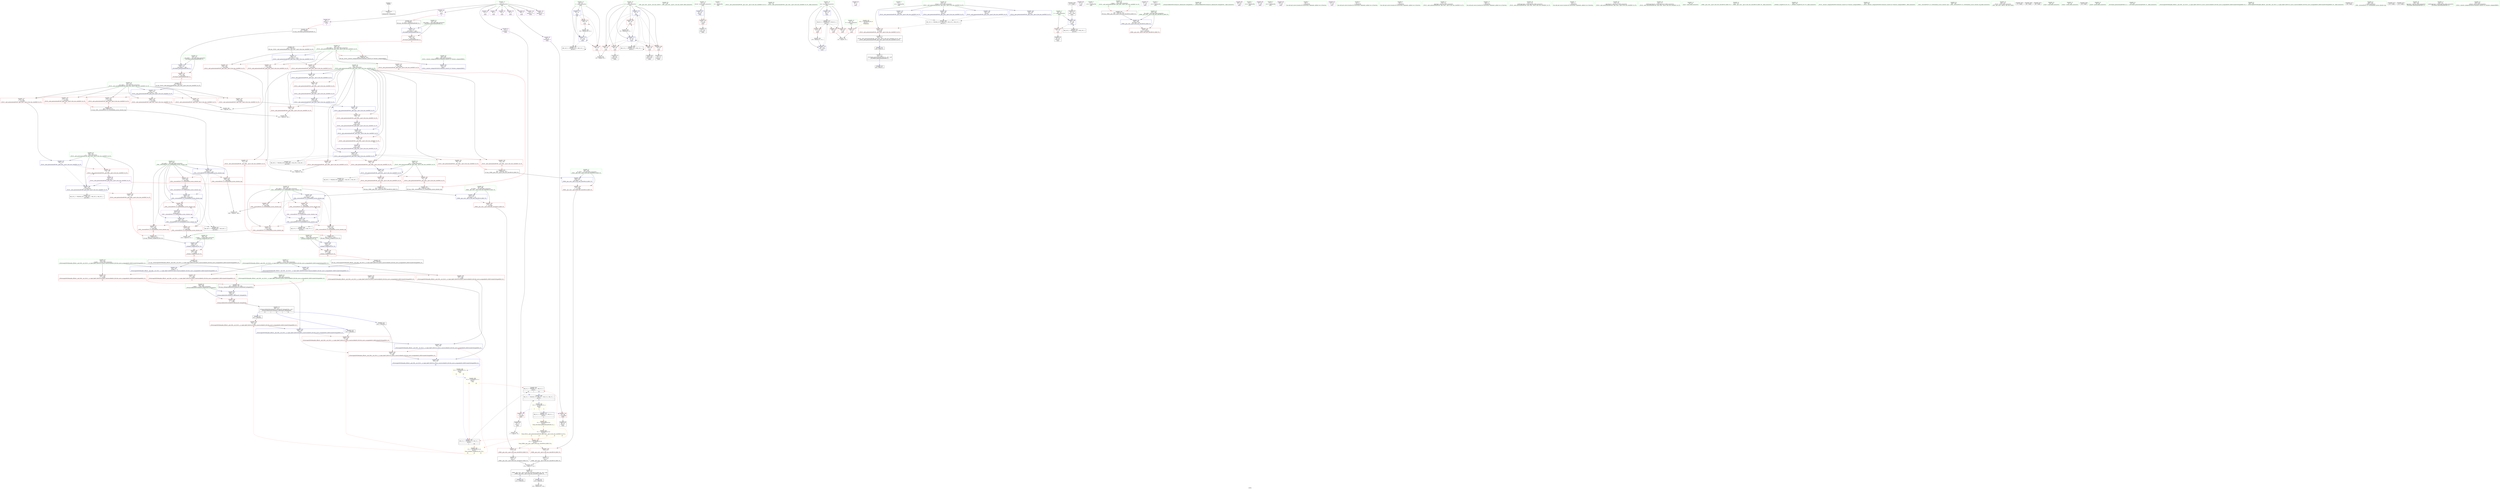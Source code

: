 digraph "SVFG" {
	label="SVFG";

	Node0x55e58cd79820 [shape=record,color=grey,label="{NodeID: 0\nNullPtr}"];
	Node0x55e58cd79820 -> Node0x55e58cd9e550[style=solid];
	Node0x55e58cda02c0 [shape=record,color=blue,label="{NodeID: 194\n284\<--282\n__a.addr\<--__a\n_ZSt9iter_swapIPcS0_EvT_T0_\n}"];
	Node0x55e58cda02c0 -> Node0x55e58cda3b80[style=dashed];
	Node0x55e58cd9d5a0 [shape=record,color=red,label="{NodeID: 111\n94\<--30\n\<--a\nmain\n}"];
	Node0x55e58cd9d5a0 -> Node0x55e58cdada10[style=solid];
	Node0x55e58cd9b810 [shape=record,color=green,label="{NodeID: 28\n147\<--148\n_ZN9__gnu_cxx5__ops16__iter_less_iterEv\<--_ZN9__gnu_cxx5__ops16__iter_less_iterEv_field_insensitive\n}"];
	Node0x55e58cdbb550 [shape=record,color=black,label="{NodeID: 305\nMR_2V_2 = PHI(MR_2V_1, MR_2V_3, )\npts\{6 \}\n|{<s0>16|<s1>18}}"];
	Node0x55e58cdbb550:s0 -> Node0x55e58cdbc450[style=dashed,color=blue];
	Node0x55e58cdbb550:s1 -> Node0x55e58cdbc450[style=dashed,color=blue];
	Node0x55e58cda3430 [shape=record,color=red,label="{NodeID: 139\n210\<--166\n\<--__ii\n_ZSt18__next_permutationIPcN9__gnu_cxx5__ops15_Iter_less_iterEEbT_S4_T0_\n|{<s0>12}}"];
	Node0x55e58cda3430:s0 -> Node0x55e58cddc6e0[style=solid,color=red];
	Node0x55e58cd9e040 [shape=record,color=green,label="{NodeID: 56\n335\<--336\n.addr\<--.addr_field_insensitive\n_ZSt19__iterator_categoryIPcENSt15iterator_traitsIT_E17iterator_categoryERKS2_\n}"];
	Node0x55e58cd9e040 -> Node0x55e58cda0870[style=solid];
	Node0x55e58cddb7a0 [shape=record,color=black,label="{NodeID: 416\n222 = PHI(259, )\n}"];
	Node0x55e58cddb7a0 -> Node0x55e58cdacf90[style=solid];
	Node0x55e58cda4af0 [shape=record,color=blue,label="{NodeID: 167\n22\<--35\nretval\<--\nmain\n}"];
	Node0x55e58cda4af0 -> Node0x55e58cd9ce50[style=dashed];
	Node0x55e58cd9f760 [shape=record,color=purple,label="{NodeID: 84\n113\<--4\n\<--s\nmain\n}"];
	Node0x55e58cd99780 [shape=record,color=green,label="{NodeID: 1\n7\<--1\n.str\<--dummyObj\nGlob }"];
	Node0x55e58cda0390 [shape=record,color=blue,label="{NodeID: 195\n286\<--283\n__b.addr\<--__b\n_ZSt9iter_swapIPcS0_EvT_T0_\n}"];
	Node0x55e58cda0390 -> Node0x55e58cda3c50[style=dashed];
	Node0x55e58cd9d670 [shape=record,color=red,label="{NodeID: 112\n104\<--30\n\<--a\nmain\n}"];
	Node0x55e58cd9d670 -> Node0x55e58cd9eb30[style=solid];
	Node0x55e58cd9b910 [shape=record,color=green,label="{NodeID: 29\n150\<--151\n_ZSt18__next_permutationIPcN9__gnu_cxx5__ops15_Iter_less_iterEEbT_S4_T0_\<--_ZSt18__next_permutationIPcN9__gnu_cxx5__ops15_Iter_less_iterEEbT_S4_T0__field_insensitive\n}"];
	Node0x55e58cdbba50 [shape=record,color=black,label="{NodeID: 306\nMR_47V_3 = PHI(MR_47V_2, MR_47V_4, )\npts\{302 \}\n}"];
	Node0x55e58cda3500 [shape=record,color=red,label="{NodeID: 140\n232\<--166\n\<--__ii\n_ZSt18__next_permutationIPcN9__gnu_cxx5__ops15_Iter_less_iterEEbT_S4_T0_\n|{<s0>16}}"];
	Node0x55e58cda3500:s0 -> Node0x55e58cdda250[style=solid,color=red];
	Node0x55e58cd9e110 [shape=record,color=green,label="{NodeID: 57\n342\<--343\n__a.addr\<--__a.addr_field_insensitive\n_ZSt4swapIcENSt9enable_ifIXsr6__and_ISt6__not_ISt15__is_tuple_likeIT_EESt21is_move_constructibleIS3_ESt18is_move_assignableIS3_EEE5valueEvE4typeERS3_SC_\n}"];
	Node0x55e58cd9e110 -> Node0x55e58cda4470[style=solid];
	Node0x55e58cd9e110 -> Node0x55e58cda4540[style=solid];
	Node0x55e58cd9e110 -> Node0x55e58cda0940[style=solid];
	Node0x55e58cddb910 [shape=record,color=black,label="{NodeID: 417\n351 = PHI(366, )\n}"];
	Node0x55e58cddb910 -> Node0x55e58cda47b0[style=solid];
	Node0x55e58cda4bc0 [shape=record,color=blue,label="{NodeID: 168\n26\<--41\ntno\<--\nmain\n}"];
	Node0x55e58cda4bc0 -> Node0x55e58cdbe250[style=dashed];
	Node0x55e58cd9f830 [shape=record,color=purple,label="{NodeID: 85\n36\<--7\n\<--.str\nmain\n}"];
	Node0x55e58cd99810 [shape=record,color=green,label="{NodeID: 2\n9\<--1\n.str.1\<--dummyObj\nGlob }"];
	Node0x55e58cda0460 [shape=record,color=blue,label="{NodeID: 196\n301\<--297\n__first.addr\<--__first\n_ZSt9__reverseIPcEvT_S1_St26random_access_iterator_tag\n}"];
	Node0x55e58cda0460 -> Node0x55e58cda3d20[style=dashed];
	Node0x55e58cda0460 -> Node0x55e58cda3df0[style=dashed];
	Node0x55e58cda0460 -> Node0x55e58cda3ec0[style=dashed];
	Node0x55e58cda0460 -> Node0x55e58cda3f90[style=dashed];
	Node0x55e58cda0460 -> Node0x55e58cda06d0[style=dashed];
	Node0x55e58cda0460 -> Node0x55e58cdbba50[style=dashed];
	Node0x55e58cd9d740 [shape=record,color=red,label="{NodeID: 113\n93\<--32\n\<--i\nmain\n}"];
	Node0x55e58cd9d740 -> Node0x55e58cdada10[style=solid];
	Node0x55e58cd9ba10 [shape=record,color=green,label="{NodeID: 30\n156\<--157\nretval\<--retval_field_insensitive\n_ZSt18__next_permutationIPcN9__gnu_cxx5__ops15_Iter_less_iterEEbT_S4_T0_\n}"];
	Node0x55e58cd9ba10 -> Node0x55e58cda23f0[style=solid];
	Node0x55e58cd9ba10 -> Node0x55e58cda54b0[style=solid];
	Node0x55e58cd9ba10 -> Node0x55e58cda5720[style=solid];
	Node0x55e58cd9ba10 -> Node0x55e58cda5cd0[style=solid];
	Node0x55e58cd9ba10 -> Node0x55e58cda5da0[style=solid];
	Node0x55e58cdbbf50 [shape=record,color=black,label="{NodeID: 307\nMR_49V_3 = PHI(MR_49V_2, MR_49V_5, )\npts\{304 \}\n}"];
	Node0x55e58cda35d0 [shape=record,color=red,label="{NodeID: 141\n219\<--168\n\<--__j\n_ZSt18__next_permutationIPcN9__gnu_cxx5__ops15_Iter_less_iterEEbT_S4_T0_\n}"];
	Node0x55e58cda35d0 -> Node0x55e58cda0050[style=solid];
	Node0x55e58cd9e1e0 [shape=record,color=green,label="{NodeID: 58\n344\<--345\n__b.addr\<--__b.addr_field_insensitive\n_ZSt4swapIcENSt9enable_ifIXsr6__and_ISt6__not_ISt15__is_tuple_likeIT_EESt21is_move_constructibleIS3_ESt18is_move_assignableIS3_EEE5valueEvE4typeERS3_SC_\n}"];
	Node0x55e58cd9e1e0 -> Node0x55e58cda4610[style=solid];
	Node0x55e58cd9e1e0 -> Node0x55e58cda46e0[style=solid];
	Node0x55e58cd9e1e0 -> Node0x55e58cda0a10[style=solid];
	Node0x55e58cddba50 [shape=record,color=black,label="{NodeID: 418\n357 = PHI(366, )\n}"];
	Node0x55e58cddba50 -> Node0x55e58cda4880[style=solid];
	Node0x55e58cda4c90 [shape=record,color=blue,label="{NodeID: 169\n28\<--54\nz\<--conv\nmain\n}"];
	Node0x55e58cda4c90 -> Node0x55e58cd9d260[style=dashed];
	Node0x55e58cda4c90 -> Node0x55e58cdbe750[style=dashed];
	Node0x55e58cd9f900 [shape=record,color=purple,label="{NodeID: 86\n47\<--9\n\<--.str.1\nmain\n}"];
	Node0x55e58cd99ac0 [shape=record,color=green,label="{NodeID: 3\n11\<--1\n.str.2\<--dummyObj\nGlob }"];
	Node0x55e58cda0530 [shape=record,color=blue,label="{NodeID: 197\n303\<--298\n__last.addr\<--__last\n_ZSt9__reverseIPcEvT_S1_St26random_access_iterator_tag\n}"];
	Node0x55e58cda0530 -> Node0x55e58cda4060[style=dashed];
	Node0x55e58cda0530 -> Node0x55e58cda4130[style=dashed];
	Node0x55e58cda0530 -> Node0x55e58cda0600[style=dashed];
	Node0x55e58cda0530 -> Node0x55e58cdbbf50[style=dashed];
	Node0x55e58cd9d810 [shape=record,color=red,label="{NodeID: 114\n100\<--32\n\<--i\nmain\n}"];
	Node0x55e58cd9d810 -> Node0x55e58cdad110[style=solid];
	Node0x55e58cd9bae0 [shape=record,color=green,label="{NodeID: 31\n158\<--159\n__comp\<--__comp_field_insensitive\n_ZSt18__next_permutationIPcN9__gnu_cxx5__ops15_Iter_less_iterEEbT_S4_T0_\n|{<s0>12|<s1>13}}"];
	Node0x55e58cd9bae0:s0 -> Node0x55e58cddc350[style=solid,color=red];
	Node0x55e58cd9bae0:s1 -> Node0x55e58cddc350[style=solid,color=red];
	Node0x55e58cdbc450 [shape=record,color=black,label="{NodeID: 308\nMR_2V_2 = PHI(MR_2V_5, MR_2V_1, MR_2V_4, MR_2V_1, )\npts\{6 \}\n|{<s0>11}}"];
	Node0x55e58cdbc450:s0 -> Node0x55e58cda6e60[style=dashed,color=blue];
	Node0x55e58cda36a0 [shape=record,color=red,label="{NodeID: 142\n228\<--168\n\<--__j\n_ZSt18__next_permutationIPcN9__gnu_cxx5__ops15_Iter_less_iterEEbT_S4_T0_\n|{<s0>14}}"];
	Node0x55e58cda36a0:s0 -> Node0x55e58cdda100[style=solid,color=red];
	Node0x55e58cd9e2b0 [shape=record,color=green,label="{NodeID: 59\n346\<--347\n__tmp\<--__tmp_field_insensitive\n_ZSt4swapIcENSt9enable_ifIXsr6__and_ISt6__not_ISt15__is_tuple_likeIT_EESt21is_move_constructibleIS3_ESt18is_move_assignableIS3_EEE5valueEvE4typeERS3_SC_\n|{|<s1>23}}"];
	Node0x55e58cd9e2b0 -> Node0x55e58cda0ae0[style=solid];
	Node0x55e58cd9e2b0:s1 -> Node0x55e58ca773b0[style=solid,color=red];
	Node0x55e58cddbb90 [shape=record,color=black,label="{NodeID: 419\n361 = PHI(366, )\n}"];
	Node0x55e58cddbb90 -> Node0x55e58cda4950[style=solid];
	Node0x55e58cda4d60 [shape=record,color=blue,label="{NodeID: 170\n30\<--35\na\<--\nmain\n}"];
	Node0x55e58cda4d60 -> Node0x55e58cd9d330[style=dashed];
	Node0x55e58cda4d60 -> Node0x55e58cd9d400[style=dashed];
	Node0x55e58cda4d60 -> Node0x55e58cd9d4d0[style=dashed];
	Node0x55e58cda4d60 -> Node0x55e58cd9d5a0[style=dashed];
	Node0x55e58cda4d60 -> Node0x55e58cd9d670[style=dashed];
	Node0x55e58cda4d60 -> Node0x55e58cda4e30[style=dashed];
	Node0x55e58cda4d60 -> Node0x55e58cdbec50[style=dashed];
	Node0x55e58cd9f9d0 [shape=record,color=purple,label="{NodeID: 87\n57\<--11\n\<--.str.2\nmain\n}"];
	Node0x55e58cd99b80 [shape=record,color=green,label="{NodeID: 4\n13\<--1\n.str.3\<--dummyObj\nGlob }"];
	Node0x55e58cda0600 [shape=record,color=blue,label="{NodeID: 198\n303\<--313\n__last.addr\<--incdec.ptr\n_ZSt9__reverseIPcEvT_S1_St26random_access_iterator_tag\n}"];
	Node0x55e58cda0600 -> Node0x55e58cda4200[style=dashed];
	Node0x55e58cda0600 -> Node0x55e58cda42d0[style=dashed];
	Node0x55e58cda0600 -> Node0x55e58cda43a0[style=dashed];
	Node0x55e58cda0600 -> Node0x55e58cda07a0[style=dashed];
	Node0x55e58cda0600 -> Node0x55e58cdbbf50[style=dashed];
	Node0x55e58cd9d8e0 [shape=record,color=red,label="{NodeID: 115\n75\<--74\n\<--arrayidx\nmain\n}"];
	Node0x55e58cd9d8e0 -> Node0x55e58cd9e8c0[style=solid];
	Node0x55e58cd9bbb0 [shape=record,color=green,label="{NodeID: 32\n160\<--161\n__first.addr\<--__first.addr_field_insensitive\n_ZSt18__next_permutationIPcN9__gnu_cxx5__ops15_Iter_less_iterEEbT_S4_T0_\n|{|<s5>15|<s6>17}}"];
	Node0x55e58cd9bbb0 -> Node0x55e58cda24c0[style=solid];
	Node0x55e58cd9bbb0 -> Node0x55e58cda2590[style=solid];
	Node0x55e58cd9bbb0 -> Node0x55e58cda2660[style=solid];
	Node0x55e58cd9bbb0 -> Node0x55e58cda2730[style=solid];
	Node0x55e58cd9bbb0 -> Node0x55e58cda5310[style=solid];
	Node0x55e58cd9bbb0:s5 -> Node0x55e58cddbcd0[style=solid,color=red];
	Node0x55e58cd9bbb0:s6 -> Node0x55e58cddbcd0[style=solid,color=red];
	Node0x55e58cdbc950 [shape=record,color=black,label="{NodeID: 309\nMR_22V_3 = PHI(MR_22V_6, MR_22V_4, MR_22V_5, MR_22V_2, )\npts\{157 \}\n}"];
	Node0x55e58cdbc950 -> Node0x55e58cda23f0[style=dashed];
	Node0x55e58cda3770 [shape=record,color=red,label="{NodeID: 143\n272\<--263\nthis1\<--this.addr\n_ZNK9__gnu_cxx5__ops15_Iter_less_iterclIPcS3_EEbT_T0_\n}"];
	Node0x55e58cd9e380 [shape=record,color=green,label="{NodeID: 60\n352\<--353\n_ZSt4moveIRcEONSt16remove_referenceIT_E4typeEOS2_\<--_ZSt4moveIRcEONSt16remove_referenceIT_E4typeEOS2__field_insensitive\n}"];
	Node0x55e58cddbcd0 [shape=record,color=black,label="{NodeID: 420\n332 = PHI(160, 160, )\n0th arg _ZSt19__iterator_categoryIPcENSt15iterator_traitsIT_E17iterator_categoryERKS2_ }"];
	Node0x55e58cddbcd0 -> Node0x55e58cda0870[style=solid];
	Node0x55e58cda4e30 [shape=record,color=blue,label="{NodeID: 171\n30\<--81\na\<--inc\nmain\n}"];
	Node0x55e58cda4e30 -> Node0x55e58cd9d330[style=dashed];
	Node0x55e58cda4e30 -> Node0x55e58cd9d400[style=dashed];
	Node0x55e58cda4e30 -> Node0x55e58cd9d4d0[style=dashed];
	Node0x55e58cda4e30 -> Node0x55e58cd9d5a0[style=dashed];
	Node0x55e58cda4e30 -> Node0x55e58cd9d670[style=dashed];
	Node0x55e58cda4e30 -> Node0x55e58cda4e30[style=dashed];
	Node0x55e58cda4e30 -> Node0x55e58cdbec50[style=dashed];
	Node0x55e58cd9faa0 [shape=record,color=purple,label="{NodeID: 88\n89\<--13\n\<--.str.3\nmain\n}"];
	Node0x55e58cd99c40 [shape=record,color=green,label="{NodeID: 5\n15\<--1\n.str.4\<--dummyObj\nGlob }"];
	Node0x55e58cda2080 [shape=record,color=grey,label="{NodeID: 282\n118 = Binary(117, 41, )\n}"];
	Node0x55e58cda2080 -> Node0x55e58cda50a0[style=solid];
	Node0x55e58cda06d0 [shape=record,color=blue,label="{NodeID: 199\n301\<--324\n__first.addr\<--incdec.ptr2\n_ZSt9__reverseIPcEvT_S1_St26random_access_iterator_tag\n}"];
	Node0x55e58cda06d0 -> Node0x55e58cda3df0[style=dashed];
	Node0x55e58cda06d0 -> Node0x55e58cda3ec0[style=dashed];
	Node0x55e58cda06d0 -> Node0x55e58cda3f90[style=dashed];
	Node0x55e58cda06d0 -> Node0x55e58cda06d0[style=dashed];
	Node0x55e58cda06d0 -> Node0x55e58cdbba50[style=dashed];
	Node0x55e58cda2180 [shape=record,color=red,label="{NodeID: 116\n87\<--86\n\<--arrayidx8\nmain\n}"];
	Node0x55e58cda2180 -> Node0x55e58cd9ea60[style=solid];
	Node0x55e58cd9bc80 [shape=record,color=green,label="{NodeID: 33\n162\<--163\n__last.addr\<--__last.addr_field_insensitive\n_ZSt18__next_permutationIPcN9__gnu_cxx5__ops15_Iter_less_iterEEbT_S4_T0_\n}"];
	Node0x55e58cd9bc80 -> Node0x55e58cda2800[style=solid];
	Node0x55e58cd9bc80 -> Node0x55e58cda28d0[style=solid];
	Node0x55e58cd9bc80 -> Node0x55e58cda29a0[style=solid];
	Node0x55e58cd9bc80 -> Node0x55e58cda2a70[style=solid];
	Node0x55e58cd9bc80 -> Node0x55e58cda2b40[style=solid];
	Node0x55e58cd9bc80 -> Node0x55e58cda2c10[style=solid];
	Node0x55e58cd9bc80 -> Node0x55e58cda53e0[style=solid];
	Node0x55e58cdbce50 [shape=record,color=black,label="{NodeID: 310\nMR_28V_2 = PHI(MR_28V_8, MR_28V_4, MR_28V_8, MR_28V_1, )\npts\{165 \}\n}"];
	Node0x55e58cda3840 [shape=record,color=red,label="{NodeID: 144\n273\<--265\n\<--__it1.addr\n_ZNK9__gnu_cxx5__ops15_Iter_less_iterclIPcS3_EEbT_T0_\n}"];
	Node0x55e58cda3840 -> Node0x55e58cda39e0[style=solid];
	Node0x55e58cd9e480 [shape=record,color=green,label="{NodeID: 61\n368\<--369\n__t.addr\<--__t.addr_field_insensitive\n_ZSt4moveIRcEONSt16remove_referenceIT_E4typeEOS2_\n}"];
	Node0x55e58cd9e480 -> Node0x55e58cda4a20[style=solid];
	Node0x55e58cd9e480 -> Node0x55e58cda0d50[style=solid];
	Node0x55e58cddbee0 [shape=record,color=black,label="{NodeID: 421\n340 = PHI(290, )\n0th arg _ZSt4swapIcENSt9enable_ifIXsr6__and_ISt6__not_ISt15__is_tuple_likeIT_EESt21is_move_constructibleIS3_ESt18is_move_assignableIS3_EEE5valueEvE4typeERS3_SC_ }"];
	Node0x55e58cddbee0 -> Node0x55e58cda0940[style=solid];
	Node0x55e58cda4f00 [shape=record,color=blue,label="{NodeID: 172\n32\<--35\ni\<--\nmain\n}"];
	Node0x55e58cda4f00 -> Node0x55e58cd9d740[style=dashed];
	Node0x55e58cda4f00 -> Node0x55e58cd9d810[style=dashed];
	Node0x55e58cda4f00 -> Node0x55e58cda4fd0[style=dashed];
	Node0x55e58cda4f00 -> Node0x55e58cdbf150[style=dashed];
	Node0x55e58cd9fb70 [shape=record,color=purple,label="{NodeID: 89\n97\<--15\n\<--.str.4\nmain\n}"];
	Node0x55e58cd9a4b0 [shape=record,color=green,label="{NodeID: 6\n17\<--1\n.str.5\<--dummyObj\nGlob }"];
	Node0x55e58cdacf90 [shape=record,color=grey,label="{NodeID: 283\n223 = Binary(222, 224, )\n}"];
	Node0x55e58cda07a0 [shape=record,color=blue,label="{NodeID: 200\n303\<--327\n__last.addr\<--incdec.ptr3\n_ZSt9__reverseIPcEvT_S1_St26random_access_iterator_tag\n}"];
	Node0x55e58cda07a0 -> Node0x55e58cda4200[style=dashed];
	Node0x55e58cda07a0 -> Node0x55e58cda42d0[style=dashed];
	Node0x55e58cda07a0 -> Node0x55e58cda43a0[style=dashed];
	Node0x55e58cda07a0 -> Node0x55e58cda07a0[style=dashed];
	Node0x55e58cda07a0 -> Node0x55e58cdbbf50[style=dashed];
	Node0x55e58cda2250 [shape=record,color=red,label="{NodeID: 117\n144\<--134\n\<--__first.addr\n_ZSt16next_permutationIPcEbT_S1_\n|{<s0>11}}"];
	Node0x55e58cda2250:s0 -> Node0x55e58cddc100[style=solid,color=red];
	Node0x55e58cd9bd50 [shape=record,color=green,label="{NodeID: 34\n164\<--165\n__i\<--__i_field_insensitive\n_ZSt18__next_permutationIPcN9__gnu_cxx5__ops15_Iter_less_iterEEbT_S4_T0_\n}"];
	Node0x55e58cd9bd50 -> Node0x55e58cda2ce0[style=solid];
	Node0x55e58cd9bd50 -> Node0x55e58cda2db0[style=solid];
	Node0x55e58cd9bd50 -> Node0x55e58cda2e80[style=solid];
	Node0x55e58cd9bd50 -> Node0x55e58cda2f50[style=solid];
	Node0x55e58cd9bd50 -> Node0x55e58cda3020[style=solid];
	Node0x55e58cd9bd50 -> Node0x55e58cda30f0[style=solid];
	Node0x55e58cd9bd50 -> Node0x55e58cda31c0[style=solid];
	Node0x55e58cd9bd50 -> Node0x55e58cda3290[style=solid];
	Node0x55e58cd9bd50 -> Node0x55e58cda3360[style=solid];
	Node0x55e58cd9bd50 -> Node0x55e58cda5580[style=solid];
	Node0x55e58cd9bd50 -> Node0x55e58cda5650[style=solid];
	Node0x55e58cd9bd50 -> Node0x55e58cda57f0[style=solid];
	Node0x55e58cd9bd50 -> Node0x55e58cda58c0[style=solid];
	Node0x55e58cd9bd50 -> Node0x55e58cda5a60[style=solid];
	Node0x55e58cdbd350 [shape=record,color=black,label="{NodeID: 311\nMR_30V_2 = PHI(MR_30V_4, MR_30V_1, MR_30V_4, MR_30V_1, )\npts\{167 \}\n}"];
	Node0x55e58cda3910 [shape=record,color=red,label="{NodeID: 145\n276\<--267\n\<--__it2.addr\n_ZNK9__gnu_cxx5__ops15_Iter_less_iterclIPcS3_EEbT_T0_\n}"];
	Node0x55e58cda3910 -> Node0x55e58cda3ab0[style=solid];
	Node0x55e58cd9e550 [shape=record,color=black,label="{NodeID: 62\n2\<--3\ndummyVal\<--dummyVal\n}"];
	Node0x55e58cddbff0 [shape=record,color=black,label="{NodeID: 422\n341 = PHI(291, )\n1st arg _ZSt4swapIcENSt9enable_ifIXsr6__and_ISt6__not_ISt15__is_tuple_likeIT_EESt21is_move_constructibleIS3_ESt18is_move_assignableIS3_EEE5valueEvE4typeERS3_SC_ }"];
	Node0x55e58cddbff0 -> Node0x55e58cda0a10[style=solid];
	Node0x55e58cdc1250 [shape=record,color=yellow,style=double,label="{NodeID: 339\n2V_1 = ENCHI(MR_2V_0)\npts\{6 \}\nFun[_ZNK9__gnu_cxx5__ops15_Iter_less_iterclIPcS3_EEbT_T0_]}"];
	Node0x55e58cdc1250 -> Node0x55e58cda39e0[style=dashed];
	Node0x55e58cdc1250 -> Node0x55e58cda3ab0[style=dashed];
	Node0x55e58cda4fd0 [shape=record,color=blue,label="{NodeID: 173\n32\<--101\ni\<--inc15\nmain\n}"];
	Node0x55e58cda4fd0 -> Node0x55e58cd9d740[style=dashed];
	Node0x55e58cda4fd0 -> Node0x55e58cd9d810[style=dashed];
	Node0x55e58cda4fd0 -> Node0x55e58cda4fd0[style=dashed];
	Node0x55e58cda4fd0 -> Node0x55e58cdbf150[style=dashed];
	Node0x55e58cd9fc40 [shape=record,color=purple,label="{NodeID: 90\n109\<--17\n\<--.str.5\nmain\n}"];
	Node0x55e58cd9a570 [shape=record,color=green,label="{NodeID: 7\n35\<--1\n\<--dummyObj\nCan only get source location for instruction, argument, global var or function.}"];
	Node0x55e58cdad110 [shape=record,color=grey,label="{NodeID: 284\n101 = Binary(100, 41, )\n}"];
	Node0x55e58cdad110 -> Node0x55e58cda4fd0[style=solid];
	Node0x55e58cda0870 [shape=record,color=blue,label="{NodeID: 201\n335\<--332\n.addr\<--\n_ZSt19__iterator_categoryIPcENSt15iterator_traitsIT_E17iterator_categoryERKS2_\n}"];
	Node0x55e58cda2320 [shape=record,color=red,label="{NodeID: 118\n145\<--136\n\<--__last.addr\n_ZSt16next_permutationIPcEbT_S1_\n|{<s0>11}}"];
	Node0x55e58cda2320:s0 -> Node0x55e58cddc210[style=solid,color=red];
	Node0x55e58cd9be20 [shape=record,color=green,label="{NodeID: 35\n166\<--167\n__ii\<--__ii_field_insensitive\n_ZSt18__next_permutationIPcN9__gnu_cxx5__ops15_Iter_less_iterEEbT_S4_T0_\n}"];
	Node0x55e58cd9be20 -> Node0x55e58cda3430[style=solid];
	Node0x55e58cd9be20 -> Node0x55e58cda3500[style=solid];
	Node0x55e58cd9be20 -> Node0x55e58cda5990[style=solid];
	Node0x55e58cda6e60 [shape=record,color=yellow,style=double,label="{NodeID: 395\n2V_2 = CSCHI(MR_2V_1)\npts\{6 \}\nCS[]|{<s0>5|<s1>5|<s2>5}}"];
	Node0x55e58cda6e60:s0 -> Node0x55e58cd9d8e0[style=dashed,color=blue];
	Node0x55e58cda6e60:s1 -> Node0x55e58cda2180[style=dashed,color=blue];
	Node0x55e58cda6e60:s2 -> Node0x55e58cdbdd50[style=dashed,color=blue];
	Node0x55e58cdbd850 [shape=record,color=black,label="{NodeID: 312\nMR_32V_2 = PHI(MR_32V_1, MR_32V_1, MR_32V_5, MR_32V_1, )\npts\{169 \}\n}"];
	Node0x55e58cda39e0 [shape=record,color=red,label="{NodeID: 146\n274\<--273\n\<--\n_ZNK9__gnu_cxx5__ops15_Iter_less_iterclIPcS3_EEbT_T0_\n}"];
	Node0x55e58cda39e0 -> Node0x55e58cd9ee70[style=solid];
	Node0x55e58cd9e650 [shape=record,color=black,label="{NodeID: 63\n54\<--51\nconv\<--call2\nmain\n}"];
	Node0x55e58cd9e650 -> Node0x55e58cda4c90[style=solid];
	Node0x55e58cddc100 [shape=record,color=black,label="{NodeID: 423\n154 = PHI(144, )\n0th arg _ZSt18__next_permutationIPcN9__gnu_cxx5__ops15_Iter_less_iterEEbT_S4_T0_ }"];
	Node0x55e58cddc100 -> Node0x55e58cda5310[style=solid];
	Node0x55e58cda50a0 [shape=record,color=blue,label="{NodeID: 174\n26\<--118\ntno\<--inc22\nmain\n}"];
	Node0x55e58cda50a0 -> Node0x55e58cdbe250[style=dashed];
	Node0x55e58cd9fd10 [shape=record,color=purple,label="{NodeID: 91\n112\<--17\n\<--.str.5\nmain\n}"];
	Node0x55e58cd9a630 [shape=record,color=green,label="{NodeID: 8\n41\<--1\n\<--dummyObj\nCan only get source location for instruction, argument, global var or function.}"];
	Node0x55e58cdad290 [shape=record,color=grey,label="{NodeID: 285\n81 = Binary(80, 41, )\n}"];
	Node0x55e58cdad290 -> Node0x55e58cda4e30[style=solid];
	Node0x55e58cda0940 [shape=record,color=blue,label="{NodeID: 202\n342\<--340\n__a.addr\<--__a\n_ZSt4swapIcENSt9enable_ifIXsr6__and_ISt6__not_ISt15__is_tuple_likeIT_EESt21is_move_constructibleIS3_ESt18is_move_assignableIS3_EEE5valueEvE4typeERS3_SC_\n}"];
	Node0x55e58cda0940 -> Node0x55e58cda4470[style=dashed];
	Node0x55e58cda0940 -> Node0x55e58cda4540[style=dashed];
	Node0x55e58cda23f0 [shape=record,color=red,label="{NodeID: 119\n253\<--156\n\<--retval\n_ZSt18__next_permutationIPcN9__gnu_cxx5__ops15_Iter_less_iterEEbT_S4_T0_\n}"];
	Node0x55e58cda23f0 -> Node0x55e58cd9eda0[style=solid];
	Node0x55e58cd9bef0 [shape=record,color=green,label="{NodeID: 36\n168\<--169\n__j\<--__j_field_insensitive\n_ZSt18__next_permutationIPcN9__gnu_cxx5__ops15_Iter_less_iterEEbT_S4_T0_\n}"];
	Node0x55e58cd9bef0 -> Node0x55e58cda35d0[style=solid];
	Node0x55e58cd9bef0 -> Node0x55e58cda36a0[style=solid];
	Node0x55e58cd9bef0 -> Node0x55e58cda5b30[style=solid];
	Node0x55e58cd9bef0 -> Node0x55e58cda5c00[style=solid];
	Node0x55e58cda6fc0 [shape=record,color=yellow,style=double,label="{NodeID: 396\n2V_3 = CSCHI(MR_2V_1)\npts\{6 \}\nCS[]|{<s0>16|<s1>16}}"];
	Node0x55e58cda6fc0:s0 -> Node0x55e58cdb7f50[style=dashed,color=red];
	Node0x55e58cda6fc0:s1 -> Node0x55e58cdbb550[style=dashed,color=red];
	Node0x55e58cdbdd50 [shape=record,color=black,label="{NodeID: 313\nMR_2V_2 = PHI(MR_2V_3, MR_2V_1, )\npts\{6 \}\n|{<s0>5}}"];
	Node0x55e58cdbdd50:s0 -> Node0x55e58cdc1410[style=dashed,color=red];
	Node0x55e58cda3ab0 [shape=record,color=red,label="{NodeID: 147\n277\<--276\n\<--\n_ZNK9__gnu_cxx5__ops15_Iter_less_iterclIPcS3_EEbT_T0_\n}"];
	Node0x55e58cda3ab0 -> Node0x55e58cd9ef40[style=solid];
	Node0x55e58cd9e720 [shape=record,color=black,label="{NodeID: 64\n62\<--61\nidx.ext\<--\nmain\n}"];
	Node0x55e58cddc210 [shape=record,color=black,label="{NodeID: 424\n155 = PHI(145, )\n1st arg _ZSt18__next_permutationIPcN9__gnu_cxx5__ops15_Iter_less_iterEEbT_S4_T0_ }"];
	Node0x55e58cddc210 -> Node0x55e58cda53e0[style=solid];
	Node0x55e58cdc1410 [shape=record,color=yellow,style=double,label="{NodeID: 341\n2V_1 = ENCHI(MR_2V_0)\npts\{6 \}\nFun[_ZSt16next_permutationIPcEbT_S1_]|{<s0>11}}"];
	Node0x55e58cdc1410:s0 -> Node0x55e58cdc03c0[style=dashed,color=red];
	Node0x55e58cda5170 [shape=record,color=blue,label="{NodeID: 175\n134\<--132\n__first.addr\<--__first\n_ZSt16next_permutationIPcEbT_S1_\n}"];
	Node0x55e58cda5170 -> Node0x55e58cda2250[style=dashed];
	Node0x55e58cd9fde0 [shape=record,color=purple,label="{NodeID: 92\n190\<--189\nincdec.ptr\<--\n_ZSt18__next_permutationIPcN9__gnu_cxx5__ops15_Iter_less_iterEEbT_S4_T0_\n}"];
	Node0x55e58cd9fde0 -> Node0x55e58cda5650[style=solid];
	Node0x55e58cd9a6f0 [shape=record,color=green,label="{NodeID: 9\n78\<--1\n\<--dummyObj\nCan only get source location for instruction, argument, global var or function.}"];
	Node0x55e58cdad410 [shape=record,color=grey,label="{NodeID: 286\n182 = cmp(180, 181, )\n}"];
	Node0x55e58cda0a10 [shape=record,color=blue,label="{NodeID: 203\n344\<--341\n__b.addr\<--__b\n_ZSt4swapIcENSt9enable_ifIXsr6__and_ISt6__not_ISt15__is_tuple_likeIT_EESt21is_move_constructibleIS3_ESt18is_move_assignableIS3_EEE5valueEvE4typeERS3_SC_\n}"];
	Node0x55e58cda0a10 -> Node0x55e58cda4610[style=dashed];
	Node0x55e58cda0a10 -> Node0x55e58cda46e0[style=dashed];
	Node0x55e58cda24c0 [shape=record,color=red,label="{NodeID: 120\n180\<--160\n\<--__first.addr\n_ZSt18__next_permutationIPcN9__gnu_cxx5__ops15_Iter_less_iterEEbT_S4_T0_\n}"];
	Node0x55e58cda24c0 -> Node0x55e58cdad410[style=solid];
	Node0x55e58cd9bfc0 [shape=record,color=green,label="{NodeID: 37\n170\<--171\nagg.tmp\<--agg.tmp_field_insensitive\n_ZSt18__next_permutationIPcN9__gnu_cxx5__ops15_Iter_less_iterEEbT_S4_T0_\n}"];
	Node0x55e58cdbe250 [shape=record,color=black,label="{NodeID: 314\nMR_8V_3 = PHI(MR_8V_4, MR_8V_2, )\npts\{27 \}\n}"];
	Node0x55e58cdbe250 -> Node0x55e58cd9cff0[style=dashed];
	Node0x55e58cdbe250 -> Node0x55e58cd9d0c0[style=dashed];
	Node0x55e58cdbe250 -> Node0x55e58cd9d190[style=dashed];
	Node0x55e58cdbe250 -> Node0x55e58cda50a0[style=dashed];
	Node0x55e58cda3b80 [shape=record,color=red,label="{NodeID: 148\n290\<--284\n\<--__a.addr\n_ZSt9iter_swapIPcS0_EvT_T0_\n|{<s0>19}}"];
	Node0x55e58cda3b80:s0 -> Node0x55e58cddbee0[style=solid,color=red];
	Node0x55e58cd9e7f0 [shape=record,color=black,label="{NodeID: 65\n73\<--72\nidxprom\<--\nmain\n}"];
	Node0x55e58cddc350 [shape=record,color=black,label="{NodeID: 425\n260 = PHI(158, 158, )\n0th arg _ZNK9__gnu_cxx5__ops15_Iter_less_iterclIPcS3_EEbT_T0_ }"];
	Node0x55e58cddc350 -> Node0x55e58cda5e70[style=solid];
	Node0x55e58cda5240 [shape=record,color=blue,label="{NodeID: 176\n136\<--133\n__last.addr\<--__last\n_ZSt16next_permutationIPcEbT_S1_\n}"];
	Node0x55e58cda5240 -> Node0x55e58cda2320[style=dashed];
	Node0x55e58cd9feb0 [shape=record,color=purple,label="{NodeID: 93\n201\<--200\nincdec.ptr4\<--\n_ZSt18__next_permutationIPcN9__gnu_cxx5__ops15_Iter_less_iterEEbT_S4_T0_\n}"];
	Node0x55e58cd9feb0 -> Node0x55e58cda58c0[style=solid];
	Node0x55e58cd9a7b0 [shape=record,color=green,label="{NodeID: 10\n185\<--1\n\<--dummyObj\nCan only get source location for instruction, argument, global var or function.}"];
	Node0x55e58cdad590 [shape=record,color=grey,label="{NodeID: 287\n309 = cmp(307, 308, )\n}"];
	Node0x55e58cda0ae0 [shape=record,color=blue,label="{NodeID: 204\n346\<--354\n__tmp\<--\n_ZSt4swapIcENSt9enable_ifIXsr6__and_ISt6__not_ISt15__is_tuple_likeIT_EESt21is_move_constructibleIS3_ESt18is_move_assignableIS3_EEE5valueEvE4typeERS3_SC_\n}"];
	Node0x55e58cda0ae0 -> Node0x55e58cda4880[style=dashed];
	Node0x55e58cda0ae0 -> Node0x55e58cda4950[style=dashed];
	Node0x55e58cda2590 [shape=record,color=red,label="{NodeID: 121\n187\<--160\n\<--__first.addr\n_ZSt18__next_permutationIPcN9__gnu_cxx5__ops15_Iter_less_iterEEbT_S4_T0_\n}"];
	Node0x55e58cda2590 -> Node0x55e58cda5580[style=solid];
	Node0x55e58cd9c090 [shape=record,color=green,label="{NodeID: 38\n172\<--173\nundef.agg.tmp\<--undef.agg.tmp_field_insensitive\n_ZSt18__next_permutationIPcN9__gnu_cxx5__ops15_Iter_less_iterEEbT_S4_T0_\n}"];
	Node0x55e58cdbe750 [shape=record,color=black,label="{NodeID: 315\nMR_10V_2 = PHI(MR_10V_3, MR_10V_1, )\npts\{29 \}\n}"];
	Node0x55e58cdbe750 -> Node0x55e58cda4c90[style=dashed];
	Node0x55e58cda3c50 [shape=record,color=red,label="{NodeID: 149\n291\<--286\n\<--__b.addr\n_ZSt9iter_swapIPcS0_EvT_T0_\n|{<s0>19}}"];
	Node0x55e58cda3c50:s0 -> Node0x55e58cddbff0[style=solid,color=red];
	Node0x55e58cd9e8c0 [shape=record,color=black,label="{NodeID: 66\n76\<--75\nconv5\<--\nmain\n}"];
	Node0x55e58cd9e8c0 -> Node0x55e58cdadd10[style=solid];
	Node0x55e58cddc560 [shape=record,color=black,label="{NodeID: 426\n261 = PHI(209, 218, )\n1st arg _ZNK9__gnu_cxx5__ops15_Iter_less_iterclIPcS3_EEbT_T0_ }"];
	Node0x55e58cddc560 -> Node0x55e58cda0120[style=solid];
	Node0x55e58cda5310 [shape=record,color=blue,label="{NodeID: 177\n160\<--154\n__first.addr\<--__first\n_ZSt18__next_permutationIPcN9__gnu_cxx5__ops15_Iter_less_iterEEbT_S4_T0_\n}"];
	Node0x55e58cda5310 -> Node0x55e58cda24c0[style=dashed];
	Node0x55e58cda5310 -> Node0x55e58cda2590[style=dashed];
	Node0x55e58cda5310 -> Node0x55e58cda2660[style=dashed];
	Node0x55e58cda5310 -> Node0x55e58cda2730[style=dashed];
	Node0x55e58cd9ff80 [shape=record,color=purple,label="{NodeID: 94\n207\<--206\nincdec.ptr5\<--\n_ZSt18__next_permutationIPcN9__gnu_cxx5__ops15_Iter_less_iterEEbT_S4_T0_\n}"];
	Node0x55e58cd9ff80 -> Node0x55e58cda5a60[style=solid];
	Node0x55e58cd9a8f0 [shape=record,color=green,label="{NodeID: 11\n224\<--1\n\<--dummyObj\nCan only get source location for instruction, argument, global var or function.}"];
	Node0x55e58cdad710 [shape=record,color=grey,label="{NodeID: 288\n194 = cmp(192, 193, )\n}"];
	Node0x55e58cda0bb0 [shape=record,color=blue,label="{NodeID: 205\n359\<--358\n\<--\n_ZSt4swapIcENSt9enable_ifIXsr6__and_ISt6__not_ISt15__is_tuple_likeIT_EESt21is_move_constructibleIS3_ESt18is_move_assignableIS3_EEE5valueEvE4typeERS3_SC_\n}"];
	Node0x55e58cda0bb0 -> Node0x55e58cda4950[style=dashed];
	Node0x55e58cda0bb0 -> Node0x55e58cda0c80[style=dashed];
	Node0x55e58cda2660 [shape=record,color=red,label="{NodeID: 122\n243\<--160\n\<--__first.addr\n_ZSt18__next_permutationIPcN9__gnu_cxx5__ops15_Iter_less_iterEEbT_S4_T0_\n}"];
	Node0x55e58cda2660 -> Node0x55e58cdade90[style=solid];
	Node0x55e58cd9c160 [shape=record,color=green,label="{NodeID: 39\n174\<--175\nagg.tmp12\<--agg.tmp12_field_insensitive\n_ZSt18__next_permutationIPcN9__gnu_cxx5__ops15_Iter_less_iterEEbT_S4_T0_\n}"];
	Node0x55e58cda73e0 [shape=record,color=yellow,style=double,label="{NodeID: 399\n2V_2 = CSCHI(MR_2V_1)\npts\{6 \}\nCS[]|{<s0>14|<s1>20}}"];
	Node0x55e58cda73e0:s0 -> Node0x55e58cda6fc0[style=dashed,color=blue];
	Node0x55e58cda73e0:s1 -> Node0x55e58cdb7f50[style=dashed,color=blue];
	Node0x55e58cdbec50 [shape=record,color=black,label="{NodeID: 316\nMR_12V_2 = PHI(MR_12V_3, MR_12V_1, )\npts\{31 \}\n}"];
	Node0x55e58cdbec50 -> Node0x55e58cda4d60[style=dashed];
	Node0x55e58cdbec50 -> Node0x55e58cdbec50[style=dashed];
	Node0x55e58cda3d20 [shape=record,color=red,label="{NodeID: 150\n307\<--301\n\<--__first.addr\n_ZSt9__reverseIPcEvT_S1_St26random_access_iterator_tag\n}"];
	Node0x55e58cda3d20 -> Node0x55e58cdad590[style=solid];
	Node0x55e58cd9e990 [shape=record,color=black,label="{NodeID: 67\n85\<--84\nidxprom7\<--\nmain\n}"];
	Node0x55e58cddc6e0 [shape=record,color=black,label="{NodeID: 427\n262 = PHI(210, 220, )\n2nd arg _ZNK9__gnu_cxx5__ops15_Iter_less_iterclIPcS3_EEbT_T0_ }"];
	Node0x55e58cddc6e0 -> Node0x55e58cda01f0[style=solid];
	Node0x55e58cda53e0 [shape=record,color=blue,label="{NodeID: 178\n162\<--155\n__last.addr\<--__last\n_ZSt18__next_permutationIPcN9__gnu_cxx5__ops15_Iter_less_iterEEbT_S4_T0_\n}"];
	Node0x55e58cda53e0 -> Node0x55e58cda2800[style=dashed];
	Node0x55e58cda53e0 -> Node0x55e58cda28d0[style=dashed];
	Node0x55e58cda53e0 -> Node0x55e58cda29a0[style=dashed];
	Node0x55e58cda53e0 -> Node0x55e58cda2a70[style=dashed];
	Node0x55e58cda53e0 -> Node0x55e58cda2b40[style=dashed];
	Node0x55e58cda53e0 -> Node0x55e58cda2c10[style=dashed];
	Node0x55e58cda0050 [shape=record,color=purple,label="{NodeID: 95\n220\<--219\nincdec.ptr7\<--\n_ZSt18__next_permutationIPcN9__gnu_cxx5__ops15_Iter_less_iterEEbT_S4_T0_\n|{|<s1>13}}"];
	Node0x55e58cda0050 -> Node0x55e58cda5c00[style=solid];
	Node0x55e58cda0050:s1 -> Node0x55e58cddc6e0[style=solid,color=red];
	Node0x55e58cd9a9f0 [shape=record,color=green,label="{NodeID: 12\n4\<--6\ns\<--s_field_insensitive\nGlob }"];
	Node0x55e58cd9a9f0 -> Node0x55e58cd9f1b0[style=solid];
	Node0x55e58cd9a9f0 -> Node0x55e58cd9f280[style=solid];
	Node0x55e58cd9a9f0 -> Node0x55e58cd9f350[style=solid];
	Node0x55e58cd9a9f0 -> Node0x55e58cd9f420[style=solid];
	Node0x55e58cd9a9f0 -> Node0x55e58cd9f4f0[style=solid];
	Node0x55e58cd9a9f0 -> Node0x55e58cd9f5c0[style=solid];
	Node0x55e58cd9a9f0 -> Node0x55e58cd9f690[style=solid];
	Node0x55e58cd9a9f0 -> Node0x55e58cd9f760[style=solid];
	Node0x55e58cd9a9f0 -> Node0x55e58cd9cbe0[style=solid];
	Node0x55e58cd9a9f0 -> Node0x55e58cd9ccb0[style=solid];
	Node0x55e58cd9a9f0 -> Node0x55e58cd9cd80[style=solid];
	Node0x55e58cdad890 [shape=record,color=grey,label="{NodeID: 289\n318 = cmp(316, 317, )\n}"];
	Node0x55e58cda0c80 [shape=record,color=blue,label="{NodeID: 206\n363\<--362\n\<--\n_ZSt4swapIcENSt9enable_ifIXsr6__and_ISt6__not_ISt15__is_tuple_likeIT_EESt21is_move_constructibleIS3_ESt18is_move_assignableIS3_EEE5valueEvE4typeERS3_SC_\n|{<s0>19}}"];
	Node0x55e58cda0c80:s0 -> Node0x55e58cda73e0[style=dashed,color=blue];
	Node0x55e58cda2730 [shape=record,color=red,label="{NodeID: 123\n246\<--160\n\<--__first.addr\n_ZSt18__next_permutationIPcN9__gnu_cxx5__ops15_Iter_less_iterEEbT_S4_T0_\n|{<s0>18}}"];
	Node0x55e58cda2730:s0 -> Node0x55e58cdda250[style=solid,color=red];
	Node0x55e58cd9c230 [shape=record,color=green,label="{NodeID: 40\n176\<--177\nundef.agg.tmp13\<--undef.agg.tmp13_field_insensitive\n_ZSt18__next_permutationIPcN9__gnu_cxx5__ops15_Iter_less_iterEEbT_S4_T0_\n}"];
	Node0x55e58ca773b0 [shape=record,color=black,label="{NodeID: 400\n367 = PHI(350, 356, 346, )\n0th arg _ZSt4moveIRcEONSt16remove_referenceIT_E4typeEOS2_ }"];
	Node0x55e58ca773b0 -> Node0x55e58cda0d50[style=solid];
	Node0x55e58cdbf150 [shape=record,color=black,label="{NodeID: 317\nMR_14V_2 = PHI(MR_14V_3, MR_14V_1, )\npts\{33 \}\n}"];
	Node0x55e58cdbf150 -> Node0x55e58cda4f00[style=dashed];
	Node0x55e58cdbf150 -> Node0x55e58cdbf150[style=dashed];
	Node0x55e58cda3df0 [shape=record,color=red,label="{NodeID: 151\n316\<--301\n\<--__first.addr\n_ZSt9__reverseIPcEvT_S1_St26random_access_iterator_tag\n}"];
	Node0x55e58cda3df0 -> Node0x55e58cdad890[style=solid];
	Node0x55e58cd9ea60 [shape=record,color=black,label="{NodeID: 68\n88\<--87\nconv9\<--\nmain\n}"];
	Node0x55e58cddc860 [shape=record,color=black,label="{NodeID: 428\n132 = PHI(65, )\n0th arg _ZSt16next_permutationIPcEbT_S1_ }"];
	Node0x55e58cddc860 -> Node0x55e58cda5170[style=solid];
	Node0x55e58cdc17f0 [shape=record,color=yellow,style=double,label="{NodeID: 345\n2V_1 = ENCHI(MR_2V_0)\npts\{6 \}\nFun[_ZSt9iter_swapIPcS0_EvT_T0_]|{<s0>19|<s1>19|<s2>19}}"];
	Node0x55e58cdc17f0:s0 -> Node0x55e58cda47b0[style=dashed,color=red];
	Node0x55e58cdc17f0:s1 -> Node0x55e58cda4880[style=dashed,color=red];
	Node0x55e58cdc17f0:s2 -> Node0x55e58cda0bb0[style=dashed,color=red];
	Node0x55e58cda54b0 [shape=record,color=blue,label="{NodeID: 179\n156\<--185\nretval\<--\n_ZSt18__next_permutationIPcN9__gnu_cxx5__ops15_Iter_less_iterEEbT_S4_T0_\n}"];
	Node0x55e58cda54b0 -> Node0x55e58cdbc950[style=dashed];
	Node0x55e58cd9c970 [shape=record,color=purple,label="{NodeID: 96\n313\<--312\nincdec.ptr\<--\n_ZSt9__reverseIPcEvT_S1_St26random_access_iterator_tag\n}"];
	Node0x55e58cd9c970 -> Node0x55e58cda0600[style=solid];
	Node0x55e58cd9aaf0 [shape=record,color=green,label="{NodeID: 13\n19\<--20\nmain\<--main_field_insensitive\n}"];
	Node0x55e58cdada10 [shape=record,color=grey,label="{NodeID: 290\n95 = cmp(93, 94, )\n}"];
	Node0x55e58cda0d50 [shape=record,color=blue,label="{NodeID: 207\n368\<--367\n__t.addr\<--__t\n_ZSt4moveIRcEONSt16remove_referenceIT_E4typeEOS2_\n}"];
	Node0x55e58cda0d50 -> Node0x55e58cda4a20[style=dashed];
	Node0x55e58cda2800 [shape=record,color=red,label="{NodeID: 124\n181\<--162\n\<--__last.addr\n_ZSt18__next_permutationIPcN9__gnu_cxx5__ops15_Iter_less_iterEEbT_S4_T0_\n}"];
	Node0x55e58cda2800 -> Node0x55e58cdad410[style=solid];
	Node0x55e58cd9c300 [shape=record,color=green,label="{NodeID: 41\n212\<--213\n_ZNK9__gnu_cxx5__ops15_Iter_less_iterclIPcS3_EEbT_T0_\<--_ZNK9__gnu_cxx5__ops15_Iter_less_iterclIPcS3_EEbT_T0__field_insensitive\n}"];
	Node0x55e58cdd8120 [shape=record,color=black,label="{NodeID: 401\n282 = PHI(227, 320, )\n0th arg _ZSt9iter_swapIPcS0_EvT_T0_ }"];
	Node0x55e58cdd8120 -> Node0x55e58cda02c0[style=solid];
	Node0x55e58cda3ec0 [shape=record,color=red,label="{NodeID: 152\n320\<--301\n\<--__first.addr\n_ZSt9__reverseIPcEvT_S1_St26random_access_iterator_tag\n|{<s0>20}}"];
	Node0x55e58cda3ec0:s0 -> Node0x55e58cdd8120[style=solid,color=red];
	Node0x55e58cd9eb30 [shape=record,color=black,label="{NodeID: 69\n105\<--104\nidx.ext16\<--\nmain\n}"];
	Node0x55e58cddc970 [shape=record,color=black,label="{NodeID: 429\n133 = PHI(64, )\n1st arg _ZSt16next_permutationIPcEbT_S1_ }"];
	Node0x55e58cddc970 -> Node0x55e58cda5240[style=solid];
	Node0x55e58cda5580 [shape=record,color=blue,label="{NodeID: 180\n164\<--187\n__i\<--\n_ZSt18__next_permutationIPcN9__gnu_cxx5__ops15_Iter_less_iterEEbT_S4_T0_\n}"];
	Node0x55e58cda5580 -> Node0x55e58cda2ce0[style=dashed];
	Node0x55e58cda5580 -> Node0x55e58cda5650[style=dashed];
	Node0x55e58cd9ca40 [shape=record,color=purple,label="{NodeID: 97\n324\<--323\nincdec.ptr2\<--\n_ZSt9__reverseIPcEvT_S1_St26random_access_iterator_tag\n}"];
	Node0x55e58cd9ca40 -> Node0x55e58cda06d0[style=solid];
	Node0x55e58cd9abf0 [shape=record,color=green,label="{NodeID: 14\n22\<--23\nretval\<--retval_field_insensitive\nmain\n}"];
	Node0x55e58cd9abf0 -> Node0x55e58cd9ce50[style=solid];
	Node0x55e58cd9abf0 -> Node0x55e58cda4af0[style=solid];
	Node0x55e58cdadb90 [shape=record,color=grey,label="{NodeID: 291\n45 = cmp(43, 44, )\n}"];
	Node0x55e58cda28d0 [shape=record,color=red,label="{NodeID: 125\n193\<--162\n\<--__last.addr\n_ZSt18__next_permutationIPcN9__gnu_cxx5__ops15_Iter_less_iterEEbT_S4_T0_\n}"];
	Node0x55e58cda28d0 -> Node0x55e58cdad710[style=solid];
	Node0x55e58cd9c400 [shape=record,color=green,label="{NodeID: 42\n230\<--231\n_ZSt9iter_swapIPcS0_EvT_T0_\<--_ZSt9iter_swapIPcS0_EvT_T0__field_insensitive\n}"];
	Node0x55e58cdda100 [shape=record,color=black,label="{NodeID: 402\n283 = PHI(228, 321, )\n1st arg _ZSt9iter_swapIPcS0_EvT_T0_ }"];
	Node0x55e58cdda100 -> Node0x55e58cda0390[style=solid];
	Node0x55e58cda3f90 [shape=record,color=red,label="{NodeID: 153\n323\<--301\n\<--__first.addr\n_ZSt9__reverseIPcEvT_S1_St26random_access_iterator_tag\n}"];
	Node0x55e58cda3f90 -> Node0x55e58cd9ca40[style=solid];
	Node0x55e58cd9ec00 [shape=record,color=black,label="{NodeID: 70\n21\<--121\nmain_ret\<--\nmain\n}"];
	Node0x55e58cda5650 [shape=record,color=blue,label="{NodeID: 181\n164\<--190\n__i\<--incdec.ptr\n_ZSt18__next_permutationIPcN9__gnu_cxx5__ops15_Iter_less_iterEEbT_S4_T0_\n}"];
	Node0x55e58cda5650 -> Node0x55e58cda2db0[style=dashed];
	Node0x55e58cda5650 -> Node0x55e58cda57f0[style=dashed];
	Node0x55e58cda5650 -> Node0x55e58cdbce50[style=dashed];
	Node0x55e58cd9cb10 [shape=record,color=purple,label="{NodeID: 98\n327\<--326\nincdec.ptr3\<--\n_ZSt9__reverseIPcEvT_S1_St26random_access_iterator_tag\n}"];
	Node0x55e58cd9cb10 -> Node0x55e58cda07a0[style=solid];
	Node0x55e58cd9acc0 [shape=record,color=green,label="{NodeID: 15\n24\<--25\nd\<--d_field_insensitive\nmain\n}"];
	Node0x55e58cd9acc0 -> Node0x55e58cd9cf20[style=solid];
	Node0x55e58cdadd10 [shape=record,color=grey,label="{NodeID: 292\n77 = cmp(76, 78, )\n}"];
	Node0x55e58cda29a0 [shape=record,color=red,label="{NodeID: 126\n198\<--162\n\<--__last.addr\n_ZSt18__next_permutationIPcN9__gnu_cxx5__ops15_Iter_less_iterEEbT_S4_T0_\n}"];
	Node0x55e58cda29a0 -> Node0x55e58cda57f0[style=solid];
	Node0x55e58cd9c500 [shape=record,color=green,label="{NodeID: 43\n235\<--236\n_ZSt19__iterator_categoryIPcENSt15iterator_traitsIT_E17iterator_categoryERKS2_\<--_ZSt19__iterator_categoryIPcENSt15iterator_traitsIT_E17iterator_categoryERKS2__field_insensitive\n}"];
	Node0x55e58cdda250 [shape=record,color=black,label="{NodeID: 403\n297 = PHI(232, 246, )\n0th arg _ZSt9__reverseIPcEvT_S1_St26random_access_iterator_tag }"];
	Node0x55e58cdda250 -> Node0x55e58cda0460[style=solid];
	Node0x55e58cda4060 [shape=record,color=red,label="{NodeID: 154\n308\<--303\n\<--__last.addr\n_ZSt9__reverseIPcEvT_S1_St26random_access_iterator_tag\n}"];
	Node0x55e58cda4060 -> Node0x55e58cdad590[style=solid];
	Node0x55e58cd9ecd0 [shape=record,color=black,label="{NodeID: 71\n131\<--149\n_ZSt16next_permutationIPcEbT_S1__ret\<--call\n_ZSt16next_permutationIPcEbT_S1_\n|{<s0>5}}"];
	Node0x55e58cd9ecd0:s0 -> Node0x55e58cddb050[style=solid,color=blue];
	Node0x55e58cda5720 [shape=record,color=blue,label="{NodeID: 182\n156\<--185\nretval\<--\n_ZSt18__next_permutationIPcN9__gnu_cxx5__ops15_Iter_less_iterEEbT_S4_T0_\n}"];
	Node0x55e58cda5720 -> Node0x55e58cdbc950[style=dashed];
	Node0x55e58cd9cbe0 [shape=record,color=purple,label="{NodeID: 99\n64\<--4\nadd.ptr\<--s\nmain\n|{<s0>5}}"];
	Node0x55e58cd9cbe0:s0 -> Node0x55e58cddc970[style=solid,color=red];
	Node0x55e58cd9ad90 [shape=record,color=green,label="{NodeID: 16\n26\<--27\ntno\<--tno_field_insensitive\nmain\n}"];
	Node0x55e58cd9ad90 -> Node0x55e58cd9cff0[style=solid];
	Node0x55e58cd9ad90 -> Node0x55e58cd9d0c0[style=solid];
	Node0x55e58cd9ad90 -> Node0x55e58cd9d190[style=solid];
	Node0x55e58cd9ad90 -> Node0x55e58cda4bc0[style=solid];
	Node0x55e58cd9ad90 -> Node0x55e58cda50a0[style=solid];
	Node0x55e58cdade90 [shape=record,color=grey,label="{NodeID: 293\n244 = cmp(242, 243, )\n}"];
	Node0x55e58cda2a70 [shape=record,color=red,label="{NodeID: 127\n215\<--162\n\<--__last.addr\n_ZSt18__next_permutationIPcN9__gnu_cxx5__ops15_Iter_less_iterEEbT_S4_T0_\n}"];
	Node0x55e58cda2a70 -> Node0x55e58cda5b30[style=solid];
	Node0x55e58cd9c600 [shape=record,color=green,label="{NodeID: 44\n238\<--239\n_ZSt9__reverseIPcEvT_S1_St26random_access_iterator_tag\<--_ZSt9__reverseIPcEvT_S1_St26random_access_iterator_tag_field_insensitive\n}"];
	Node0x55e58cdda3a0 [shape=record,color=black,label="{NodeID: 404\n298 = PHI(233, 247, )\n1st arg _ZSt9__reverseIPcEvT_S1_St26random_access_iterator_tag }"];
	Node0x55e58cdda3a0 -> Node0x55e58cda0530[style=solid];
	Node0x55e58cda4130 [shape=record,color=red,label="{NodeID: 155\n312\<--303\n\<--__last.addr\n_ZSt9__reverseIPcEvT_S1_St26random_access_iterator_tag\n}"];
	Node0x55e58cda4130 -> Node0x55e58cd9c970[style=solid];
	Node0x55e58cd9eda0 [shape=record,color=black,label="{NodeID: 72\n153\<--253\n_ZSt18__next_permutationIPcN9__gnu_cxx5__ops15_Iter_less_iterEEbT_S4_T0__ret\<--\n_ZSt18__next_permutationIPcN9__gnu_cxx5__ops15_Iter_less_iterEEbT_S4_T0_\n|{<s0>11}}"];
	Node0x55e58cd9eda0:s0 -> Node0x55e58cddb460[style=solid,color=blue];
	Node0x55e58cda57f0 [shape=record,color=blue,label="{NodeID: 183\n164\<--198\n__i\<--\n_ZSt18__next_permutationIPcN9__gnu_cxx5__ops15_Iter_less_iterEEbT_S4_T0_\n}"];
	Node0x55e58cda57f0 -> Node0x55e58cda2e80[style=dashed];
	Node0x55e58cda57f0 -> Node0x55e58cda58c0[style=dashed];
	Node0x55e58cd9ccb0 [shape=record,color=purple,label="{NodeID: 100\n107\<--4\nadd.ptr17\<--s\nmain\n}"];
	Node0x55e58cd9ae60 [shape=record,color=green,label="{NodeID: 17\n28\<--29\nz\<--z_field_insensitive\nmain\n}"];
	Node0x55e58cd9ae60 -> Node0x55e58cd9d260[style=solid];
	Node0x55e58cd9ae60 -> Node0x55e58cda4c90[style=solid];
	Node0x55e58cdae010 [shape=record,color=grey,label="{NodeID: 294\n279 = cmp(275, 278, )\n}"];
	Node0x55e58cdae010 -> Node0x55e58cd9f010[style=solid];
	Node0x55e58cda2b40 [shape=record,color=red,label="{NodeID: 128\n233\<--162\n\<--__last.addr\n_ZSt18__next_permutationIPcN9__gnu_cxx5__ops15_Iter_less_iterEEbT_S4_T0_\n|{<s0>16}}"];
	Node0x55e58cda2b40:s0 -> Node0x55e58cdda3a0[style=solid,color=red];
	Node0x55e58cd9c700 [shape=record,color=green,label="{NodeID: 45\n256\<--257\nretval\<--retval_field_insensitive\n_ZN9__gnu_cxx5__ops16__iter_less_iterEv\n}"];
	Node0x55e58cddab20 [shape=record,color=black,label="{NodeID: 405\n37 = PHI()\n}"];
	Node0x55e58cda4200 [shape=record,color=red,label="{NodeID: 156\n317\<--303\n\<--__last.addr\n_ZSt9__reverseIPcEvT_S1_St26random_access_iterator_tag\n}"];
	Node0x55e58cda4200 -> Node0x55e58cdad890[style=solid];
	Node0x55e58cd9ee70 [shape=record,color=black,label="{NodeID: 73\n275\<--274\nconv\<--\n_ZNK9__gnu_cxx5__ops15_Iter_less_iterclIPcS3_EEbT_T0_\n}"];
	Node0x55e58cd9ee70 -> Node0x55e58cdae010[style=solid];
	Node0x55e58cda58c0 [shape=record,color=blue,label="{NodeID: 184\n164\<--201\n__i\<--incdec.ptr4\n_ZSt18__next_permutationIPcN9__gnu_cxx5__ops15_Iter_less_iterEEbT_S4_T0_\n}"];
	Node0x55e58cda58c0 -> Node0x55e58cda2f50[style=dashed];
	Node0x55e58cda58c0 -> Node0x55e58cda3020[style=dashed];
	Node0x55e58cda58c0 -> Node0x55e58cda5a60[style=dashed];
	Node0x55e58cd9cd80 [shape=record,color=purple,label="{NodeID: 101\n108\<--4\nadd.ptr18\<--s\nmain\n}"];
	Node0x55e58cd9af30 [shape=record,color=green,label="{NodeID: 18\n30\<--31\na\<--a_field_insensitive\nmain\n}"];
	Node0x55e58cd9af30 -> Node0x55e58cd9d330[style=solid];
	Node0x55e58cd9af30 -> Node0x55e58cd9d400[style=solid];
	Node0x55e58cd9af30 -> Node0x55e58cd9d4d0[style=solid];
	Node0x55e58cd9af30 -> Node0x55e58cd9d5a0[style=solid];
	Node0x55e58cd9af30 -> Node0x55e58cd9d670[style=solid];
	Node0x55e58cd9af30 -> Node0x55e58cda4d60[style=solid];
	Node0x55e58cd9af30 -> Node0x55e58cda4e30[style=solid];
	Node0x55e58cdb7f50 [shape=record,color=black,label="{NodeID: 295\nMR_2V_3 = PHI(MR_2V_4, MR_2V_1, )\npts\{6 \}\n|{|<s1>20}}"];
	Node0x55e58cdb7f50 -> Node0x55e58cdbb550[style=dashed];
	Node0x55e58cdb7f50:s1 -> Node0x55e58cdc17f0[style=dashed,color=red];
	Node0x55e58cda2c10 [shape=record,color=red,label="{NodeID: 129\n247\<--162\n\<--__last.addr\n_ZSt18__next_permutationIPcN9__gnu_cxx5__ops15_Iter_less_iterEEbT_S4_T0_\n|{<s0>18}}"];
	Node0x55e58cda2c10:s0 -> Node0x55e58cdda3a0[style=solid,color=red];
	Node0x55e58cd9c7d0 [shape=record,color=green,label="{NodeID: 46\n263\<--264\nthis.addr\<--this.addr_field_insensitive\n_ZNK9__gnu_cxx5__ops15_Iter_less_iterclIPcS3_EEbT_T0_\n}"];
	Node0x55e58cd9c7d0 -> Node0x55e58cda3770[style=solid];
	Node0x55e58cd9c7d0 -> Node0x55e58cda5e70[style=solid];
	Node0x55e58cddac20 [shape=record,color=black,label="{NodeID: 406\n90 = PHI()\n}"];
	Node0x55e58cdc03c0 [shape=record,color=yellow,style=double,label="{NodeID: 323\n2V_1 = ENCHI(MR_2V_0)\npts\{6 \}\nFun[_ZSt18__next_permutationIPcN9__gnu_cxx5__ops15_Iter_less_iterEEbT_S4_T0_]|{|<s1>12|<s2>13|<s3>14|<s4>18|<s5>18}}"];
	Node0x55e58cdc03c0 -> Node0x55e58cdbc450[style=dashed];
	Node0x55e58cdc03c0:s1 -> Node0x55e58cdc1250[style=dashed,color=red];
	Node0x55e58cdc03c0:s2 -> Node0x55e58cdc1250[style=dashed,color=red];
	Node0x55e58cdc03c0:s3 -> Node0x55e58cdc17f0[style=dashed,color=red];
	Node0x55e58cdc03c0:s4 -> Node0x55e58cdb7f50[style=dashed,color=red];
	Node0x55e58cdc03c0:s5 -> Node0x55e58cdbb550[style=dashed,color=red];
	Node0x55e58cda42d0 [shape=record,color=red,label="{NodeID: 157\n321\<--303\n\<--__last.addr\n_ZSt9__reverseIPcEvT_S1_St26random_access_iterator_tag\n|{<s0>20}}"];
	Node0x55e58cda42d0:s0 -> Node0x55e58cdda100[style=solid,color=red];
	Node0x55e58cd9ef40 [shape=record,color=black,label="{NodeID: 74\n278\<--277\nconv2\<--\n_ZNK9__gnu_cxx5__ops15_Iter_less_iterclIPcS3_EEbT_T0_\n}"];
	Node0x55e58cd9ef40 -> Node0x55e58cdae010[style=solid];
	Node0x55e58cda5990 [shape=record,color=blue,label="{NodeID: 185\n166\<--204\n__ii\<--\n_ZSt18__next_permutationIPcN9__gnu_cxx5__ops15_Iter_less_iterEEbT_S4_T0_\n}"];
	Node0x55e58cda5990 -> Node0x55e58cda3430[style=dashed];
	Node0x55e58cda5990 -> Node0x55e58cda3500[style=dashed];
	Node0x55e58cda5990 -> Node0x55e58cda5990[style=dashed];
	Node0x55e58cda5990 -> Node0x55e58cdbd350[style=dashed];
	Node0x55e58cd9ce50 [shape=record,color=red,label="{NodeID: 102\n121\<--22\n\<--retval\nmain\n}"];
	Node0x55e58cd9ce50 -> Node0x55e58cd9ec00[style=solid];
	Node0x55e58cd9b000 [shape=record,color=green,label="{NodeID: 19\n32\<--33\ni\<--i_field_insensitive\nmain\n}"];
	Node0x55e58cd9b000 -> Node0x55e58cd9d740[style=solid];
	Node0x55e58cd9b000 -> Node0x55e58cd9d810[style=solid];
	Node0x55e58cd9b000 -> Node0x55e58cda4f00[style=solid];
	Node0x55e58cd9b000 -> Node0x55e58cda4fd0[style=solid];
	Node0x55e58cda2ce0 [shape=record,color=red,label="{NodeID: 130\n189\<--164\n\<--__i\n_ZSt18__next_permutationIPcN9__gnu_cxx5__ops15_Iter_less_iterEEbT_S4_T0_\n}"];
	Node0x55e58cda2ce0 -> Node0x55e58cd9fde0[style=solid];
	Node0x55e58cd9c8a0 [shape=record,color=green,label="{NodeID: 47\n265\<--266\n__it1.addr\<--__it1.addr_field_insensitive\n_ZNK9__gnu_cxx5__ops15_Iter_less_iterclIPcS3_EEbT_T0_\n}"];
	Node0x55e58cd9c8a0 -> Node0x55e58cda3840[style=solid];
	Node0x55e58cd9c8a0 -> Node0x55e58cda0120[style=solid];
	Node0x55e58cddad20 [shape=record,color=black,label="{NodeID: 407\n49 = PHI()\n}"];
	Node0x55e58cda43a0 [shape=record,color=red,label="{NodeID: 158\n326\<--303\n\<--__last.addr\n_ZSt9__reverseIPcEvT_S1_St26random_access_iterator_tag\n}"];
	Node0x55e58cda43a0 -> Node0x55e58cd9cb10[style=solid];
	Node0x55e58cd9f010 [shape=record,color=black,label="{NodeID: 75\n259\<--279\n_ZNK9__gnu_cxx5__ops15_Iter_less_iterclIPcS3_EEbT_T0__ret\<--cmp\n_ZNK9__gnu_cxx5__ops15_Iter_less_iterclIPcS3_EEbT_T0_\n|{<s0>12|<s1>13}}"];
	Node0x55e58cd9f010:s0 -> Node0x55e58cddb690[style=solid,color=blue];
	Node0x55e58cd9f010:s1 -> Node0x55e58cddb7a0[style=solid,color=blue];
	Node0x55e58cda5a60 [shape=record,color=blue,label="{NodeID: 186\n164\<--207\n__i\<--incdec.ptr5\n_ZSt18__next_permutationIPcN9__gnu_cxx5__ops15_Iter_less_iterEEbT_S4_T0_\n}"];
	Node0x55e58cda5a60 -> Node0x55e58cda2f50[style=dashed];
	Node0x55e58cda5a60 -> Node0x55e58cda3020[style=dashed];
	Node0x55e58cda5a60 -> Node0x55e58cda30f0[style=dashed];
	Node0x55e58cda5a60 -> Node0x55e58cda31c0[style=dashed];
	Node0x55e58cda5a60 -> Node0x55e58cda3290[style=dashed];
	Node0x55e58cda5a60 -> Node0x55e58cda3360[style=dashed];
	Node0x55e58cda5a60 -> Node0x55e58cda5a60[style=dashed];
	Node0x55e58cda5a60 -> Node0x55e58cdbce50[style=dashed];
	Node0x55e58cd9cf20 [shape=record,color=red,label="{NodeID: 103\n44\<--24\n\<--d\nmain\n}"];
	Node0x55e58cd9cf20 -> Node0x55e58cdadb90[style=solid];
	Node0x55e58cd9b0d0 [shape=record,color=green,label="{NodeID: 20\n38\<--39\nscanf\<--scanf_field_insensitive\n}"];
	Node0x55e58cda2db0 [shape=record,color=red,label="{NodeID: 131\n192\<--164\n\<--__i\n_ZSt18__next_permutationIPcN9__gnu_cxx5__ops15_Iter_less_iterEEbT_S4_T0_\n}"];
	Node0x55e58cda2db0 -> Node0x55e58cdad710[style=solid];
	Node0x55e58cd9d990 [shape=record,color=green,label="{NodeID: 48\n267\<--268\n__it2.addr\<--__it2.addr_field_insensitive\n_ZNK9__gnu_cxx5__ops15_Iter_less_iterclIPcS3_EEbT_T0_\n}"];
	Node0x55e58cd9d990 -> Node0x55e58cda3910[style=solid];
	Node0x55e58cd9d990 -> Node0x55e58cda01f0[style=solid];
	Node0x55e58cddae20 [shape=record,color=black,label="{NodeID: 408\n51 = PHI()\n}"];
	Node0x55e58cddae20 -> Node0x55e58cd9e650[style=solid];
	Node0x55e58cda4470 [shape=record,color=red,label="{NodeID: 159\n350\<--342\n\<--__a.addr\n_ZSt4swapIcENSt9enable_ifIXsr6__and_ISt6__not_ISt15__is_tuple_likeIT_EESt21is_move_constructibleIS3_ESt18is_move_assignableIS3_EEE5valueEvE4typeERS3_SC_\n|{<s0>21}}"];
	Node0x55e58cda4470:s0 -> Node0x55e58ca773b0[style=solid,color=red];
	Node0x55e58cd9f0e0 [shape=record,color=black,label="{NodeID: 76\n366\<--371\n_ZSt4moveIRcEONSt16remove_referenceIT_E4typeEOS2__ret\<--\n_ZSt4moveIRcEONSt16remove_referenceIT_E4typeEOS2_\n|{<s0>21|<s1>22|<s2>23}}"];
	Node0x55e58cd9f0e0:s0 -> Node0x55e58cddb910[style=solid,color=blue];
	Node0x55e58cd9f0e0:s1 -> Node0x55e58cddba50[style=solid,color=blue];
	Node0x55e58cd9f0e0:s2 -> Node0x55e58cddbb90[style=solid,color=blue];
	Node0x55e58cda5b30 [shape=record,color=blue,label="{NodeID: 187\n168\<--215\n__j\<--\n_ZSt18__next_permutationIPcN9__gnu_cxx5__ops15_Iter_less_iterEEbT_S4_T0_\n}"];
	Node0x55e58cda5b30 -> Node0x55e58cda35d0[style=dashed];
	Node0x55e58cda5b30 -> Node0x55e58cda5c00[style=dashed];
	Node0x55e58cd9cff0 [shape=record,color=red,label="{NodeID: 104\n43\<--26\n\<--tno\nmain\n}"];
	Node0x55e58cd9cff0 -> Node0x55e58cdadb90[style=solid];
	Node0x55e58cd9b1d0 [shape=record,color=green,label="{NodeID: 21\n52\<--53\nstrlen\<--strlen_field_insensitive\n}"];
	Node0x55e58cda2e80 [shape=record,color=red,label="{NodeID: 132\n200\<--164\n\<--__i\n_ZSt18__next_permutationIPcN9__gnu_cxx5__ops15_Iter_less_iterEEbT_S4_T0_\n}"];
	Node0x55e58cda2e80 -> Node0x55e58cd9feb0[style=solid];
	Node0x55e58cd9da60 [shape=record,color=green,label="{NodeID: 49\n284\<--285\n__a.addr\<--__a.addr_field_insensitive\n_ZSt9iter_swapIPcS0_EvT_T0_\n}"];
	Node0x55e58cd9da60 -> Node0x55e58cda3b80[style=solid];
	Node0x55e58cd9da60 -> Node0x55e58cda02c0[style=solid];
	Node0x55e58cddaf80 [shape=record,color=black,label="{NodeID: 409\n58 = PHI()\n}"];
	Node0x55e58cda4540 [shape=record,color=red,label="{NodeID: 160\n359\<--342\n\<--__a.addr\n_ZSt4swapIcENSt9enable_ifIXsr6__and_ISt6__not_ISt15__is_tuple_likeIT_EESt21is_move_constructibleIS3_ESt18is_move_assignableIS3_EEE5valueEvE4typeERS3_SC_\n}"];
	Node0x55e58cda4540 -> Node0x55e58cda0bb0[style=solid];
	Node0x55e58cd9f1b0 [shape=record,color=purple,label="{NodeID: 77\n48\<--4\n\<--s\nmain\n}"];
	Node0x55e58cda5c00 [shape=record,color=blue,label="{NodeID: 188\n168\<--220\n__j\<--incdec.ptr7\n_ZSt18__next_permutationIPcN9__gnu_cxx5__ops15_Iter_less_iterEEbT_S4_T0_\n}"];
	Node0x55e58cda5c00 -> Node0x55e58cda35d0[style=dashed];
	Node0x55e58cda5c00 -> Node0x55e58cda36a0[style=dashed];
	Node0x55e58cda5c00 -> Node0x55e58cda5c00[style=dashed];
	Node0x55e58cda5c00 -> Node0x55e58cdbd850[style=dashed];
	Node0x55e58cd9d0c0 [shape=record,color=red,label="{NodeID: 105\n56\<--26\n\<--tno\nmain\n}"];
	Node0x55e58cd9b2d0 [shape=record,color=green,label="{NodeID: 22\n59\<--60\nprintf\<--printf_field_insensitive\n}"];
	Node0x55e58cda2f50 [shape=record,color=red,label="{NodeID: 133\n204\<--164\n\<--__i\n_ZSt18__next_permutationIPcN9__gnu_cxx5__ops15_Iter_less_iterEEbT_S4_T0_\n}"];
	Node0x55e58cda2f50 -> Node0x55e58cda5990[style=solid];
	Node0x55e58cd9db30 [shape=record,color=green,label="{NodeID: 50\n286\<--287\n__b.addr\<--__b.addr_field_insensitive\n_ZSt9iter_swapIPcS0_EvT_T0_\n}"];
	Node0x55e58cd9db30 -> Node0x55e58cda3c50[style=solid];
	Node0x55e58cd9db30 -> Node0x55e58cda0390[style=solid];
	Node0x55e58cddb050 [shape=record,color=black,label="{NodeID: 410\n66 = PHI(131, )\n}"];
	Node0x55e58cda4610 [shape=record,color=red,label="{NodeID: 161\n356\<--344\n\<--__b.addr\n_ZSt4swapIcENSt9enable_ifIXsr6__and_ISt6__not_ISt15__is_tuple_likeIT_EESt21is_move_constructibleIS3_ESt18is_move_assignableIS3_EEE5valueEvE4typeERS3_SC_\n|{<s0>22}}"];
	Node0x55e58cda4610:s0 -> Node0x55e58ca773b0[style=solid,color=red];
	Node0x55e58cd9f280 [shape=record,color=purple,label="{NodeID: 78\n50\<--4\n\<--s\nmain\n}"];
	Node0x55e58cda5cd0 [shape=record,color=blue,label="{NodeID: 189\n156\<--224\nretval\<--\n_ZSt18__next_permutationIPcN9__gnu_cxx5__ops15_Iter_less_iterEEbT_S4_T0_\n}"];
	Node0x55e58cda5cd0 -> Node0x55e58cdbc950[style=dashed];
	Node0x55e58cd9d190 [shape=record,color=red,label="{NodeID: 106\n117\<--26\n\<--tno\nmain\n}"];
	Node0x55e58cd9d190 -> Node0x55e58cda2080[style=solid];
	Node0x55e58cd9b3d0 [shape=record,color=green,label="{NodeID: 23\n67\<--68\n_ZSt16next_permutationIPcEbT_S1_\<--_ZSt16next_permutationIPcEbT_S1__field_insensitive\n}"];
	Node0x55e58cda3020 [shape=record,color=red,label="{NodeID: 134\n206\<--164\n\<--__i\n_ZSt18__next_permutationIPcN9__gnu_cxx5__ops15_Iter_less_iterEEbT_S4_T0_\n}"];
	Node0x55e58cda3020 -> Node0x55e58cd9ff80[style=solid];
	Node0x55e58cd9dc00 [shape=record,color=green,label="{NodeID: 51\n293\<--294\n_ZSt4swapIcENSt9enable_ifIXsr6__and_ISt6__not_ISt15__is_tuple_likeIT_EESt21is_move_constructibleIS3_ESt18is_move_assignableIS3_EEE5valueEvE4typeERS3_SC_\<--_ZSt4swapIcENSt9enable_ifIXsr6__and_ISt6__not_ISt15__is_tuple_likeIT_EESt21is_move_constructibleIS3_ESt18is_move_assignableIS3_EEE5valueEvE4typeERS3_SC__field_insensitive\n}"];
	Node0x55e58cddb1c0 [shape=record,color=black,label="{NodeID: 411\n98 = PHI()\n}"];
	Node0x55e58cda46e0 [shape=record,color=red,label="{NodeID: 162\n363\<--344\n\<--__b.addr\n_ZSt4swapIcENSt9enable_ifIXsr6__and_ISt6__not_ISt15__is_tuple_likeIT_EESt21is_move_constructibleIS3_ESt18is_move_assignableIS3_EEE5valueEvE4typeERS3_SC_\n}"];
	Node0x55e58cda46e0 -> Node0x55e58cda0c80[style=solid];
	Node0x55e58cd9f350 [shape=record,color=purple,label="{NodeID: 79\n63\<--4\n\<--s\nmain\n}"];
	Node0x55e58cda5da0 [shape=record,color=blue,label="{NodeID: 190\n156\<--185\nretval\<--\n_ZSt18__next_permutationIPcN9__gnu_cxx5__ops15_Iter_less_iterEEbT_S4_T0_\n}"];
	Node0x55e58cda5da0 -> Node0x55e58cdbc950[style=dashed];
	Node0x55e58cd9d260 [shape=record,color=red,label="{NodeID: 107\n61\<--28\n\<--z\nmain\n}"];
	Node0x55e58cd9d260 -> Node0x55e58cd9e720[style=solid];
	Node0x55e58cd9b4d0 [shape=record,color=green,label="{NodeID: 24\n134\<--135\n__first.addr\<--__first.addr_field_insensitive\n_ZSt16next_permutationIPcEbT_S1_\n}"];
	Node0x55e58cd9b4d0 -> Node0x55e58cda2250[style=solid];
	Node0x55e58cd9b4d0 -> Node0x55e58cda5170[style=solid];
	Node0x55e58cda30f0 [shape=record,color=red,label="{NodeID: 135\n209\<--164\n\<--__i\n_ZSt18__next_permutationIPcN9__gnu_cxx5__ops15_Iter_less_iterEEbT_S4_T0_\n|{<s0>12}}"];
	Node0x55e58cda30f0:s0 -> Node0x55e58cddc560[style=solid,color=red];
	Node0x55e58cd9dd00 [shape=record,color=green,label="{NodeID: 52\n299\<--300\n\<--field_insensitive\n_ZSt9__reverseIPcEvT_S1_St26random_access_iterator_tag\n}"];
	Node0x55e58cddb290 [shape=record,color=black,label="{NodeID: 412\n110 = PHI()\n}"];
	Node0x55e58cda47b0 [shape=record,color=red,label="{NodeID: 163\n354\<--351\n\<--call\n_ZSt4swapIcENSt9enable_ifIXsr6__and_ISt6__not_ISt15__is_tuple_likeIT_EESt21is_move_constructibleIS3_ESt18is_move_assignableIS3_EEE5valueEvE4typeERS3_SC_\n}"];
	Node0x55e58cda47b0 -> Node0x55e58cda0ae0[style=solid];
	Node0x55e58cd9f420 [shape=record,color=purple,label="{NodeID: 80\n65\<--4\n\<--s\nmain\n|{<s0>5}}"];
	Node0x55e58cd9f420:s0 -> Node0x55e58cddc860[style=solid,color=red];
	Node0x55e58cda5e70 [shape=record,color=blue,label="{NodeID: 191\n263\<--260\nthis.addr\<--this\n_ZNK9__gnu_cxx5__ops15_Iter_less_iterclIPcS3_EEbT_T0_\n}"];
	Node0x55e58cda5e70 -> Node0x55e58cda3770[style=dashed];
	Node0x55e58cd9d330 [shape=record,color=red,label="{NodeID: 108\n72\<--30\n\<--a\nmain\n}"];
	Node0x55e58cd9d330 -> Node0x55e58cd9e7f0[style=solid];
	Node0x55e58cd9b5a0 [shape=record,color=green,label="{NodeID: 25\n136\<--137\n__last.addr\<--__last.addr_field_insensitive\n_ZSt16next_permutationIPcEbT_S1_\n}"];
	Node0x55e58cd9b5a0 -> Node0x55e58cda2320[style=solid];
	Node0x55e58cd9b5a0 -> Node0x55e58cda5240[style=solid];
	Node0x55e58cda31c0 [shape=record,color=red,label="{NodeID: 136\n218\<--164\n\<--__i\n_ZSt18__next_permutationIPcN9__gnu_cxx5__ops15_Iter_less_iterEEbT_S4_T0_\n|{<s0>13}}"];
	Node0x55e58cda31c0:s0 -> Node0x55e58cddc560[style=solid,color=red];
	Node0x55e58cd9ddd0 [shape=record,color=green,label="{NodeID: 53\n301\<--302\n__first.addr\<--__first.addr_field_insensitive\n_ZSt9__reverseIPcEvT_S1_St26random_access_iterator_tag\n}"];
	Node0x55e58cd9ddd0 -> Node0x55e58cda3d20[style=solid];
	Node0x55e58cd9ddd0 -> Node0x55e58cda3df0[style=solid];
	Node0x55e58cd9ddd0 -> Node0x55e58cda3ec0[style=solid];
	Node0x55e58cd9ddd0 -> Node0x55e58cda3f90[style=solid];
	Node0x55e58cd9ddd0 -> Node0x55e58cda0460[style=solid];
	Node0x55e58cd9ddd0 -> Node0x55e58cda06d0[style=solid];
	Node0x55e58cddb360 [shape=record,color=black,label="{NodeID: 413\n114 = PHI()\n}"];
	Node0x55e58cda4880 [shape=record,color=red,label="{NodeID: 164\n358\<--357\n\<--call1\n_ZSt4swapIcENSt9enable_ifIXsr6__and_ISt6__not_ISt15__is_tuple_likeIT_EESt21is_move_constructibleIS3_ESt18is_move_assignableIS3_EEE5valueEvE4typeERS3_SC_\n}"];
	Node0x55e58cda4880 -> Node0x55e58cda0bb0[style=solid];
	Node0x55e58cd9f4f0 [shape=record,color=purple,label="{NodeID: 81\n74\<--4\narrayidx\<--s\nmain\n}"];
	Node0x55e58cd9f4f0 -> Node0x55e58cd9d8e0[style=solid];
	Node0x55e58cda0120 [shape=record,color=blue,label="{NodeID: 192\n265\<--261\n__it1.addr\<--__it1\n_ZNK9__gnu_cxx5__ops15_Iter_less_iterclIPcS3_EEbT_T0_\n}"];
	Node0x55e58cda0120 -> Node0x55e58cda3840[style=dashed];
	Node0x55e58cd9d400 [shape=record,color=red,label="{NodeID: 109\n80\<--30\n\<--a\nmain\n}"];
	Node0x55e58cd9d400 -> Node0x55e58cdad290[style=solid];
	Node0x55e58cd9b670 [shape=record,color=green,label="{NodeID: 26\n138\<--139\nagg.tmp\<--agg.tmp_field_insensitive\n_ZSt16next_permutationIPcEbT_S1_\n}"];
	Node0x55e58cda3290 [shape=record,color=red,label="{NodeID: 137\n227\<--164\n\<--__i\n_ZSt18__next_permutationIPcN9__gnu_cxx5__ops15_Iter_less_iterEEbT_S4_T0_\n|{<s0>14}}"];
	Node0x55e58cda3290:s0 -> Node0x55e58cdd8120[style=solid,color=red];
	Node0x55e58cd9dea0 [shape=record,color=green,label="{NodeID: 54\n303\<--304\n__last.addr\<--__last.addr_field_insensitive\n_ZSt9__reverseIPcEvT_S1_St26random_access_iterator_tag\n}"];
	Node0x55e58cd9dea0 -> Node0x55e58cda4060[style=solid];
	Node0x55e58cd9dea0 -> Node0x55e58cda4130[style=solid];
	Node0x55e58cd9dea0 -> Node0x55e58cda4200[style=solid];
	Node0x55e58cd9dea0 -> Node0x55e58cda42d0[style=solid];
	Node0x55e58cd9dea0 -> Node0x55e58cda43a0[style=solid];
	Node0x55e58cd9dea0 -> Node0x55e58cda0530[style=solid];
	Node0x55e58cd9dea0 -> Node0x55e58cda0600[style=solid];
	Node0x55e58cd9dea0 -> Node0x55e58cda07a0[style=solid];
	Node0x55e58cddb460 [shape=record,color=black,label="{NodeID: 414\n149 = PHI(153, )\n}"];
	Node0x55e58cddb460 -> Node0x55e58cd9ecd0[style=solid];
	Node0x55e58cda4950 [shape=record,color=red,label="{NodeID: 165\n362\<--361\n\<--call2\n_ZSt4swapIcENSt9enable_ifIXsr6__and_ISt6__not_ISt15__is_tuple_likeIT_EESt21is_move_constructibleIS3_ESt18is_move_assignableIS3_EEE5valueEvE4typeERS3_SC_\n}"];
	Node0x55e58cda4950 -> Node0x55e58cda0c80[style=solid];
	Node0x55e58cd9f5c0 [shape=record,color=purple,label="{NodeID: 82\n86\<--4\narrayidx8\<--s\nmain\n}"];
	Node0x55e58cd9f5c0 -> Node0x55e58cda2180[style=solid];
	Node0x55e58cda01f0 [shape=record,color=blue,label="{NodeID: 193\n267\<--262\n__it2.addr\<--__it2\n_ZNK9__gnu_cxx5__ops15_Iter_less_iterclIPcS3_EEbT_T0_\n}"];
	Node0x55e58cda01f0 -> Node0x55e58cda3910[style=dashed];
	Node0x55e58cd9d4d0 [shape=record,color=red,label="{NodeID: 110\n84\<--30\n\<--a\nmain\n}"];
	Node0x55e58cd9d4d0 -> Node0x55e58cd9e990[style=solid];
	Node0x55e58cd9b740 [shape=record,color=green,label="{NodeID: 27\n140\<--141\nundef.agg.tmp\<--undef.agg.tmp_field_insensitive\n_ZSt16next_permutationIPcEbT_S1_\n}"];
	Node0x55e58cda3360 [shape=record,color=red,label="{NodeID: 138\n242\<--164\n\<--__i\n_ZSt18__next_permutationIPcN9__gnu_cxx5__ops15_Iter_less_iterEEbT_S4_T0_\n}"];
	Node0x55e58cda3360 -> Node0x55e58cdade90[style=solid];
	Node0x55e58cd9df70 [shape=record,color=green,label="{NodeID: 55\n333\<--334\nretval\<--retval_field_insensitive\n_ZSt19__iterator_categoryIPcENSt15iterator_traitsIT_E17iterator_categoryERKS2_\n}"];
	Node0x55e58cddb690 [shape=record,color=black,label="{NodeID: 415\n211 = PHI(259, )\n}"];
	Node0x55e58cdc0c00 [shape=record,color=yellow,style=double,label="{NodeID: 332\n6V_1 = ENCHI(MR_6V_0)\npts\{25 \}\nFun[main]}"];
	Node0x55e58cdc0c00 -> Node0x55e58cd9cf20[style=dashed];
	Node0x55e58cda4a20 [shape=record,color=red,label="{NodeID: 166\n371\<--368\n\<--__t.addr\n_ZSt4moveIRcEONSt16remove_referenceIT_E4typeEOS2_\n}"];
	Node0x55e58cda4a20 -> Node0x55e58cd9f0e0[style=solid];
	Node0x55e58cd9f690 [shape=record,color=purple,label="{NodeID: 83\n106\<--4\n\<--s\nmain\n}"];
}
